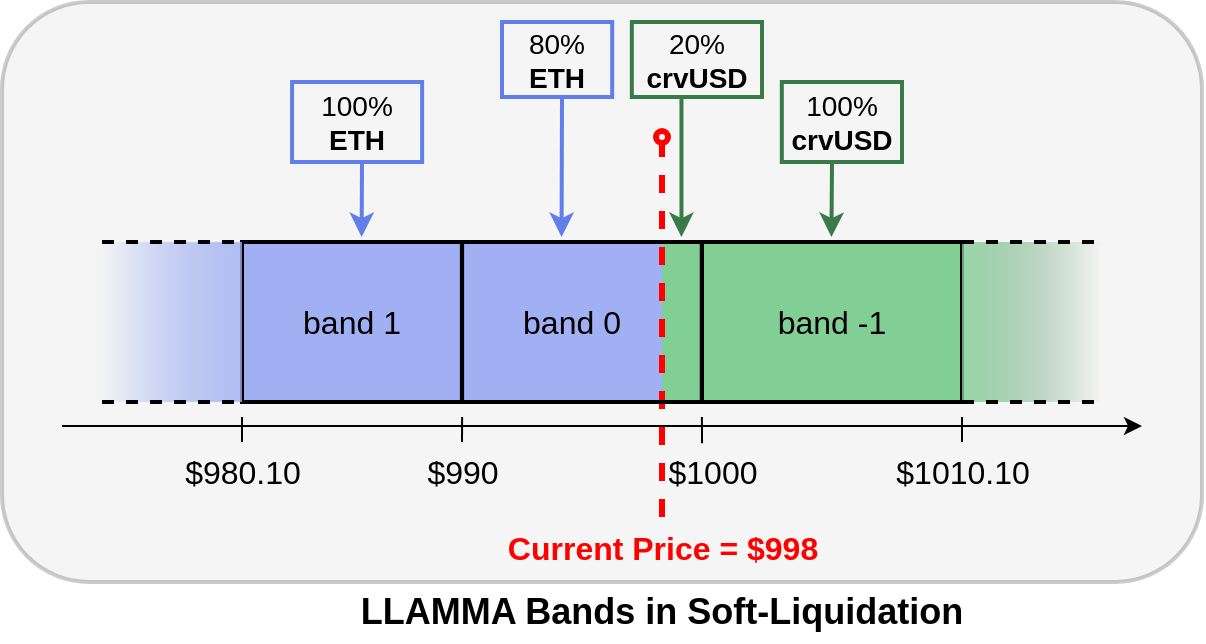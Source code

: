 <mxfile version="21.6.5" type="device">
  <diagram name="Page-1" id="NPvmNiFtlrVfwKXmb75_">
    <mxGraphModel dx="1364" dy="843" grid="1" gridSize="10" guides="1" tooltips="1" connect="1" arrows="1" fold="1" page="1" pageScale="1" pageWidth="620" pageHeight="330" math="0" shadow="0">
      <root>
        <mxCell id="0" />
        <mxCell id="1" parent="0" />
        <mxCell id="n3elnzWALSTDAepfaw5L-1" value="" style="rounded=1;whiteSpace=wrap;html=1;opacity=20;fillColor=#CCCCCC;strokeWidth=2;" parent="1" vertex="1">
          <mxGeometry x="10" y="10" width="600" height="290" as="geometry" />
        </mxCell>
        <mxCell id="Hoz8LlkTkAxhlg5qBSn8-2" value="" style="rounded=0;whiteSpace=wrap;html=1;fontSize=16;fillColor=#81CF95;strokeColor=none;" parent="1" vertex="1">
          <mxGeometry x="340.0" y="130" width="19.94" height="80" as="geometry" />
        </mxCell>
        <mxCell id="Hoz8LlkTkAxhlg5qBSn8-3" value="" style="endArrow=classic;html=1;rounded=0;" parent="1" edge="1">
          <mxGeometry width="50" height="50" relative="1" as="geometry">
            <mxPoint x="40" y="222" as="sourcePoint" />
            <mxPoint x="580" y="222" as="targetPoint" />
          </mxGeometry>
        </mxCell>
        <mxCell id="Hoz8LlkTkAxhlg5qBSn8-4" value="" style="endArrow=none;html=1;rounded=0;" parent="1" edge="1">
          <mxGeometry width="50" height="50" relative="1" as="geometry">
            <mxPoint x="240" y="230" as="sourcePoint" />
            <mxPoint x="240.06" y="217.5" as="targetPoint" />
          </mxGeometry>
        </mxCell>
        <mxCell id="Hoz8LlkTkAxhlg5qBSn8-5" value="" style="endArrow=none;html=1;rounded=0;exitX=0.429;exitY=0.037;exitDx=0;exitDy=0;exitPerimeter=0;" parent="1" source="Hoz8LlkTkAxhlg5qBSn8-7" edge="1">
          <mxGeometry width="50" height="50" relative="1" as="geometry">
            <mxPoint x="359.94" y="237.5" as="sourcePoint" />
            <mxPoint x="359.94" y="217.5" as="targetPoint" />
          </mxGeometry>
        </mxCell>
        <mxCell id="Hoz8LlkTkAxhlg5qBSn8-6" value="&lt;font style=&quot;font-size: 16px;&quot;&gt;$990&lt;/font&gt;" style="text;html=1;align=center;verticalAlign=middle;resizable=0;points=[];autosize=1;strokeColor=none;fillColor=none;" parent="1" vertex="1">
          <mxGeometry x="210.0" y="229.5" width="60" height="30" as="geometry" />
        </mxCell>
        <mxCell id="Hoz8LlkTkAxhlg5qBSn8-7" value="&lt;font style=&quot;font-size: 16px;&quot;&gt;$1000&lt;/font&gt;" style="text;html=1;align=center;verticalAlign=middle;resizable=0;points=[];autosize=1;strokeColor=none;fillColor=none;fontSize=12;" parent="1" vertex="1">
          <mxGeometry x="330.0" y="229.5" width="70" height="30" as="geometry" />
        </mxCell>
        <mxCell id="Hoz8LlkTkAxhlg5qBSn8-13" value="&lt;font style=&quot;font-size: 16px;&quot;&gt;Current Price = $998&lt;/font&gt;" style="text;html=1;align=center;verticalAlign=middle;resizable=0;points=[];autosize=1;strokeColor=none;fillColor=none;fontSize=12;fontStyle=1;fontColor=#FF0000;" parent="1" vertex="1">
          <mxGeometry x="250" y="267.5" width="180" height="30" as="geometry" />
        </mxCell>
        <mxCell id="Hoz8LlkTkAxhlg5qBSn8-14" value="" style="rounded=0;whiteSpace=wrap;html=1;fontSize=16;fillColor=#A0B0F3;strokeColor=none;" parent="1" vertex="1">
          <mxGeometry x="240.06" y="130" width="99.94" height="80" as="geometry" />
        </mxCell>
        <mxCell id="Hoz8LlkTkAxhlg5qBSn8-15" value="" style="endArrow=classic;html=1;rounded=0;strokeWidth=2;strokeColor=#397A49;" parent="1" edge="1">
          <mxGeometry width="50" height="50" relative="1" as="geometry">
            <mxPoint x="349.73" y="57.5" as="sourcePoint" />
            <mxPoint x="349.73" y="127.5" as="targetPoint" />
          </mxGeometry>
        </mxCell>
        <mxCell id="Hoz8LlkTkAxhlg5qBSn8-16" value="" style="endArrow=classic;html=1;rounded=0;strokeWidth=2;strokeColor=#627EEA;" parent="1" edge="1">
          <mxGeometry width="50" height="50" relative="1" as="geometry">
            <mxPoint x="290.0" y="57.5" as="sourcePoint" />
            <mxPoint x="289.79" y="127.5" as="targetPoint" />
          </mxGeometry>
        </mxCell>
        <mxCell id="Hoz8LlkTkAxhlg5qBSn8-17" value="&lt;span style=&quot;font-weight: normal;&quot;&gt;20% &lt;/span&gt;crvUSD" style="rounded=0;whiteSpace=wrap;html=1;fillColor=none;strokeColor=#397A49;fontColor=#000000;fontStyle=1;strokeWidth=2;fontSize=14;" parent="1" vertex="1">
          <mxGeometry x="324.91" y="20" width="65.09" height="37.5" as="geometry" />
        </mxCell>
        <mxCell id="Hoz8LlkTkAxhlg5qBSn8-18" value="&lt;font color=&quot;#000000&quot; style=&quot;font-size: 14px;&quot;&gt;&lt;span style=&quot;font-weight: normal;&quot;&gt;80%&lt;/span&gt; ETH&lt;/font&gt;" style="rounded=0;whiteSpace=wrap;html=1;fillColor=none;strokeColor=#627EEA;fontColor=#397A49;fontStyle=1;strokeWidth=2;fontSize=14;" parent="1" vertex="1">
          <mxGeometry x="260" y="20" width="55.09" height="37.5" as="geometry" />
        </mxCell>
        <mxCell id="Hoz8LlkTkAxhlg5qBSn8-21" value="" style="endArrow=oval;dashed=1;html=1;rounded=0;strokeWidth=3;endFill=0;strokeColor=#FF0000;" parent="1" edge="1">
          <mxGeometry width="50" height="50" relative="1" as="geometry">
            <mxPoint x="340.0" y="267.5" as="sourcePoint" />
            <mxPoint x="340.0" y="77.5" as="targetPoint" />
          </mxGeometry>
        </mxCell>
        <mxCell id="Hoz8LlkTkAxhlg5qBSn8-22" value="LLAMMA Bands in Soft-Liquidation" style="text;html=1;strokeColor=none;fillColor=none;align=center;verticalAlign=middle;whiteSpace=wrap;rounded=0;fontStyle=1;fontSize=18;" parent="1" vertex="1">
          <mxGeometry x="159.97" y="300" width="360.06" height="30" as="geometry" />
        </mxCell>
        <mxCell id="Hoz8LlkTkAxhlg5qBSn8-24" value="" style="endArrow=none;html=1;rounded=0;" parent="1" edge="1">
          <mxGeometry width="50" height="50" relative="1" as="geometry">
            <mxPoint x="130" y="230" as="sourcePoint" />
            <mxPoint x="130" y="217.5" as="targetPoint" />
          </mxGeometry>
        </mxCell>
        <mxCell id="Hoz8LlkTkAxhlg5qBSn8-25" value="" style="endArrow=none;html=1;rounded=0;" parent="1" edge="1">
          <mxGeometry width="50" height="50" relative="1" as="geometry">
            <mxPoint x="490" y="230" as="sourcePoint" />
            <mxPoint x="490" y="217.5" as="targetPoint" />
          </mxGeometry>
        </mxCell>
        <mxCell id="Hoz8LlkTkAxhlg5qBSn8-26" value="" style="rounded=0;whiteSpace=wrap;html=1;strokeWidth=2;fillColor=#A0B0F3;" parent="1" vertex="1">
          <mxGeometry x="130" y="130" width="110.06" height="80" as="geometry" />
        </mxCell>
        <mxCell id="Hoz8LlkTkAxhlg5qBSn8-27" value="" style="rounded=0;whiteSpace=wrap;html=1;strokeWidth=2;fillColor=#81CF95;" parent="1" vertex="1">
          <mxGeometry x="359.94" y="130" width="130.06" height="80" as="geometry" />
        </mxCell>
        <mxCell id="Hoz8LlkTkAxhlg5qBSn8-28" value="" style="rounded=0;whiteSpace=wrap;html=1;fillColor=none;strokeWidth=2;" parent="1" vertex="1">
          <mxGeometry x="239.94" y="130" width="120" height="80" as="geometry" />
        </mxCell>
        <mxCell id="Hoz8LlkTkAxhlg5qBSn8-29" value="&lt;font style=&quot;font-size: 16px;&quot;&gt;$980.10&lt;/font&gt;" style="text;html=1;align=center;verticalAlign=middle;resizable=0;points=[];autosize=1;strokeColor=none;fillColor=none;" parent="1" vertex="1">
          <mxGeometry x="90.0" y="229.5" width="80" height="30" as="geometry" />
        </mxCell>
        <mxCell id="Hoz8LlkTkAxhlg5qBSn8-30" value="&lt;font style=&quot;font-size: 16px;&quot;&gt;$1010.10&lt;/font&gt;" style="text;html=1;align=center;verticalAlign=middle;resizable=0;points=[];autosize=1;strokeColor=none;fillColor=none;" parent="1" vertex="1">
          <mxGeometry x="445" y="229.5" width="90" height="30" as="geometry" />
        </mxCell>
        <mxCell id="Hoz8LlkTkAxhlg5qBSn8-31" value="band 1" style="text;html=1;strokeColor=none;fillColor=none;align=center;verticalAlign=middle;whiteSpace=wrap;rounded=0;fontSize=16;" parent="1" vertex="1">
          <mxGeometry x="155.03" y="155" width="60" height="30" as="geometry" />
        </mxCell>
        <mxCell id="Hoz8LlkTkAxhlg5qBSn8-32" value="band 0" style="text;html=1;strokeColor=none;fillColor=none;align=center;verticalAlign=middle;whiteSpace=wrap;rounded=0;fontSize=16;" parent="1" vertex="1">
          <mxGeometry x="264.97" y="155" width="60" height="30" as="geometry" />
        </mxCell>
        <mxCell id="Hoz8LlkTkAxhlg5qBSn8-33" value="band -1" style="text;html=1;strokeColor=none;fillColor=none;align=center;verticalAlign=middle;whiteSpace=wrap;rounded=0;fontSize=16;" parent="1" vertex="1">
          <mxGeometry x="394.97" y="155" width="60" height="30" as="geometry" />
        </mxCell>
        <mxCell id="Hoz8LlkTkAxhlg5qBSn8-35" value="" style="rounded=0;whiteSpace=wrap;html=1;strokeWidth=2;fillColor=#A0B0F3;opacity=80;gradientColor=#627EEA00;gradientDirection=west;strokeColor=none;" parent="1" vertex="1">
          <mxGeometry x="60" y="130" width="70" height="80" as="geometry" />
        </mxCell>
        <mxCell id="Hoz8LlkTkAxhlg5qBSn8-36" value="" style="rounded=0;whiteSpace=wrap;html=1;strokeWidth=2;fillColor=#81CF95;opacity=80;gradientColor=#397A4900;gradientDirection=east;strokeColor=none;" parent="1" vertex="1">
          <mxGeometry x="490" y="130" width="70" height="80" as="geometry" />
        </mxCell>
        <mxCell id="Hoz8LlkTkAxhlg5qBSn8-37" value="" style="endArrow=none;dashed=1;html=1;rounded=0;exitX=0;exitY=0;exitDx=0;exitDy=0;strokeWidth=2;" parent="1" source="Hoz8LlkTkAxhlg5qBSn8-35" edge="1">
          <mxGeometry width="50" height="50" relative="1" as="geometry">
            <mxPoint x="80" y="180" as="sourcePoint" />
            <mxPoint x="130" y="130" as="targetPoint" />
          </mxGeometry>
        </mxCell>
        <mxCell id="Hoz8LlkTkAxhlg5qBSn8-38" value="" style="endArrow=none;dashed=1;html=1;rounded=0;exitX=0;exitY=0;exitDx=0;exitDy=0;strokeWidth=2;" parent="1" edge="1">
          <mxGeometry width="50" height="50" relative="1" as="geometry">
            <mxPoint x="60" y="210.0" as="sourcePoint" />
            <mxPoint x="130" y="210.0" as="targetPoint" />
          </mxGeometry>
        </mxCell>
        <mxCell id="Hoz8LlkTkAxhlg5qBSn8-39" value="" style="endArrow=none;dashed=1;html=1;rounded=0;exitX=0;exitY=0;exitDx=0;exitDy=0;strokeWidth=2;" parent="1" edge="1">
          <mxGeometry width="50" height="50" relative="1" as="geometry">
            <mxPoint x="490" y="130" as="sourcePoint" />
            <mxPoint x="560" y="130" as="targetPoint" />
          </mxGeometry>
        </mxCell>
        <mxCell id="Hoz8LlkTkAxhlg5qBSn8-40" value="" style="endArrow=none;dashed=1;html=1;rounded=0;exitX=0;exitY=0;exitDx=0;exitDy=0;strokeWidth=2;" parent="1" edge="1">
          <mxGeometry width="50" height="50" relative="1" as="geometry">
            <mxPoint x="490" y="210" as="sourcePoint" />
            <mxPoint x="560" y="210" as="targetPoint" />
          </mxGeometry>
        </mxCell>
        <mxCell id="Hoz8LlkTkAxhlg5qBSn8-41" value="" style="endArrow=classic;html=1;rounded=0;strokeWidth=2;strokeColor=#627EEA;" parent="1" edge="1">
          <mxGeometry width="50" height="50" relative="1" as="geometry">
            <mxPoint x="190" y="90" as="sourcePoint" />
            <mxPoint x="189.82" y="127.5" as="targetPoint" />
          </mxGeometry>
        </mxCell>
        <mxCell id="Hoz8LlkTkAxhlg5qBSn8-42" value="&lt;font color=&quot;#000000&quot; style=&quot;font-size: 14px;&quot;&gt;&lt;span style=&quot;font-weight: normal;&quot;&gt;100% &lt;/span&gt;ETH&lt;/font&gt;" style="rounded=0;whiteSpace=wrap;html=1;fillColor=none;strokeColor=#627EEA;fontColor=#397A49;fontStyle=1;strokeWidth=2;fontSize=14;" parent="1" vertex="1">
          <mxGeometry x="155.03" y="50" width="65.03" height="40" as="geometry" />
        </mxCell>
        <mxCell id="Hoz8LlkTkAxhlg5qBSn8-43" value="" style="endArrow=classic;html=1;rounded=0;strokeWidth=2;strokeColor=#397A49;" parent="1" edge="1">
          <mxGeometry width="50" height="50" relative="1" as="geometry">
            <mxPoint x="425" y="90" as="sourcePoint" />
            <mxPoint x="424.73" y="127.5" as="targetPoint" />
          </mxGeometry>
        </mxCell>
        <mxCell id="Hoz8LlkTkAxhlg5qBSn8-44" value="&lt;span style=&quot;font-weight: normal;&quot;&gt;100% &lt;/span&gt;crvUSD" style="rounded=0;whiteSpace=wrap;html=1;fillColor=none;strokeColor=#397A49;fontColor=#000000;fontStyle=1;strokeWidth=2;fontSize=14;" parent="1" vertex="1">
          <mxGeometry x="399.91" y="50" width="60.09" height="40" as="geometry" />
        </mxCell>
      </root>
    </mxGraphModel>
  </diagram>
</mxfile>
